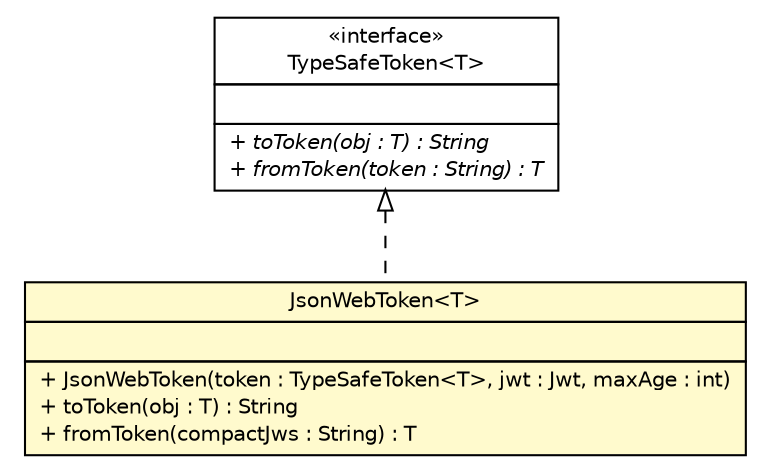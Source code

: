 #!/usr/local/bin/dot
#
# Class diagram 
# Generated by UMLGraph version R5_6-24-gf6e263 (http://www.umlgraph.org/)
#

digraph G {
	edge [fontname="Helvetica",fontsize=10,labelfontname="Helvetica",labelfontsize=10];
	node [fontname="Helvetica",fontsize=10,shape=plaintext];
	nodesep=0.25;
	ranksep=0.5;
	// com.yirendai.oss.lib.webmvc.api.JsonWebToken<T>
	c594 [label=<<table title="com.yirendai.oss.lib.webmvc.api.JsonWebToken" border="0" cellborder="1" cellspacing="0" cellpadding="2" port="p" bgcolor="lemonChiffon" href="./JsonWebToken.html">
		<tr><td><table border="0" cellspacing="0" cellpadding="1">
<tr><td align="center" balign="center"> JsonWebToken&lt;T&gt; </td></tr>
		</table></td></tr>
		<tr><td><table border="0" cellspacing="0" cellpadding="1">
<tr><td align="left" balign="left">  </td></tr>
		</table></td></tr>
		<tr><td><table border="0" cellspacing="0" cellpadding="1">
<tr><td align="left" balign="left"> + JsonWebToken(token : TypeSafeToken&lt;T&gt;, jwt : Jwt, maxAge : int) </td></tr>
<tr><td align="left" balign="left"> + toToken(obj : T) : String </td></tr>
<tr><td align="left" balign="left"> + fromToken(compactJws : String) : T </td></tr>
		</table></td></tr>
		</table>>, URL="./JsonWebToken.html", fontname="Helvetica", fontcolor="black", fontsize=10.0];
	// com.yirendai.oss.lib.webmvc.api.TypeSafeToken<T>
	c606 [label=<<table title="com.yirendai.oss.lib.webmvc.api.TypeSafeToken" border="0" cellborder="1" cellspacing="0" cellpadding="2" port="p" href="./TypeSafeToken.html">
		<tr><td><table border="0" cellspacing="0" cellpadding="1">
<tr><td align="center" balign="center"> &#171;interface&#187; </td></tr>
<tr><td align="center" balign="center"> TypeSafeToken&lt;T&gt; </td></tr>
		</table></td></tr>
		<tr><td><table border="0" cellspacing="0" cellpadding="1">
<tr><td align="left" balign="left">  </td></tr>
		</table></td></tr>
		<tr><td><table border="0" cellspacing="0" cellpadding="1">
<tr><td align="left" balign="left"><font face="Helvetica-Oblique" point-size="10.0"> + toToken(obj : T) : String </font></td></tr>
<tr><td align="left" balign="left"><font face="Helvetica-Oblique" point-size="10.0"> + fromToken(token : String) : T </font></td></tr>
		</table></td></tr>
		</table>>, URL="./TypeSafeToken.html", fontname="Helvetica", fontcolor="black", fontsize=10.0];
	//com.yirendai.oss.lib.webmvc.api.JsonWebToken<T> implements com.yirendai.oss.lib.webmvc.api.TypeSafeToken<T>
	c606:p -> c594:p [dir=back,arrowtail=empty,style=dashed];
}

